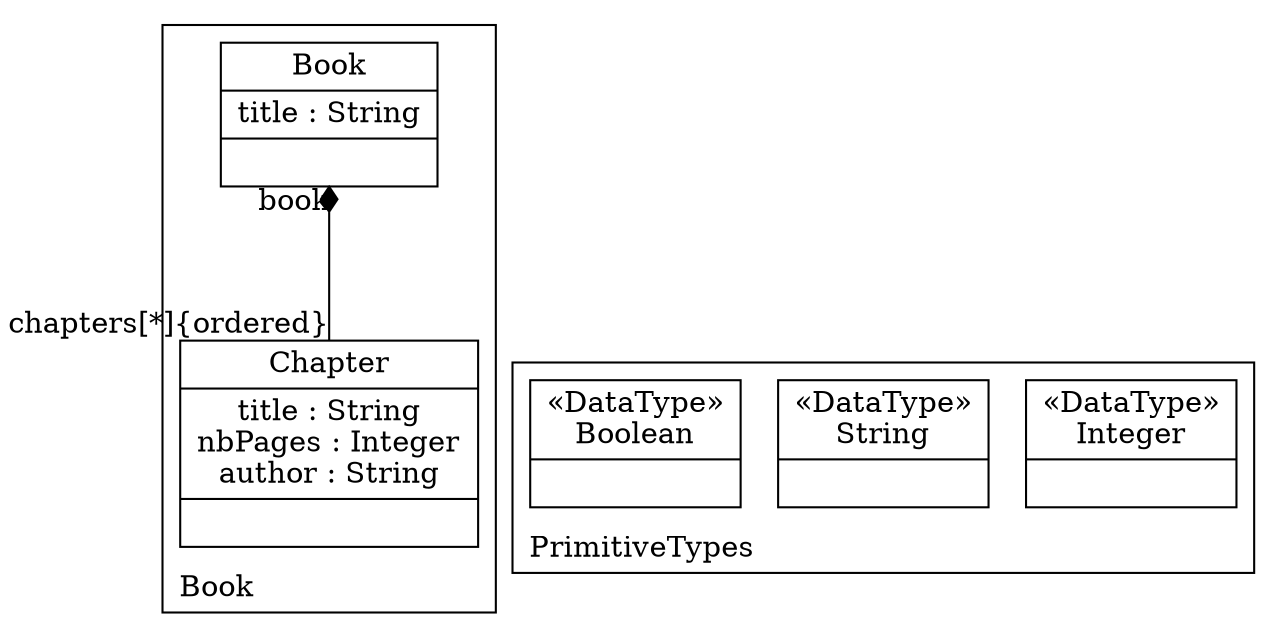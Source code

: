 digraph "KM3 Model in DOT" {
graph[rankdir=BT,labeljust=l,labelloc=t,nodeSep=0.75,compound=true];
 subgraph "cluster_Book"{
labelloc=t
color=black
label=Book
 node[shape=record];
Book[label="{Book|title : String| }"]
;
 node[shape=record];
Chapter[label="{Chapter|title : String\nnbPages : Integer\nauthor : String| }"]
 Chapter->Book[arrowhead=diamond,arrowtail=none,headlabel="book",taillabel="chapters[*]{ordered}",group=Book,minlen=2,constraint=true,]
;

} subgraph "cluster_PrimitiveTypes"{
labelloc=t
color=black
label=PrimitiveTypes
 node[shape=record];
Integer[label="{&#171;DataType&#187;\nInteger|}"]
;
 node[shape=record];
String[label="{&#171;DataType&#187;\nString|}"]
;
 node[shape=record];
Boolean[label="{&#171;DataType&#187;\nBoolean|}"]
;

}
}